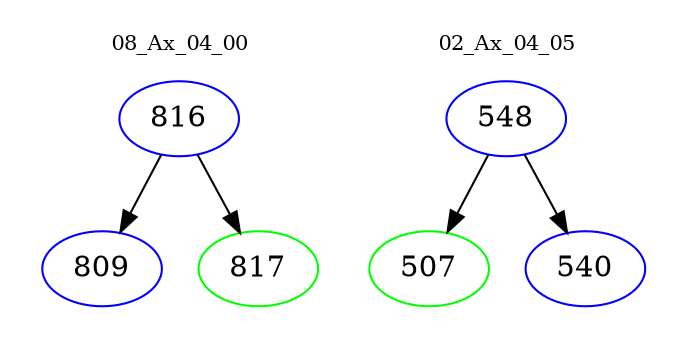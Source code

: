digraph{
subgraph cluster_0 {
color = white
label = "08_Ax_04_00";
fontsize=10;
T0_816 [label="816", color="blue"]
T0_816 -> T0_809 [color="black"]
T0_809 [label="809", color="blue"]
T0_816 -> T0_817 [color="black"]
T0_817 [label="817", color="green"]
}
subgraph cluster_1 {
color = white
label = "02_Ax_04_05";
fontsize=10;
T1_548 [label="548", color="blue"]
T1_548 -> T1_507 [color="black"]
T1_507 [label="507", color="green"]
T1_548 -> T1_540 [color="black"]
T1_540 [label="540", color="blue"]
}
}

